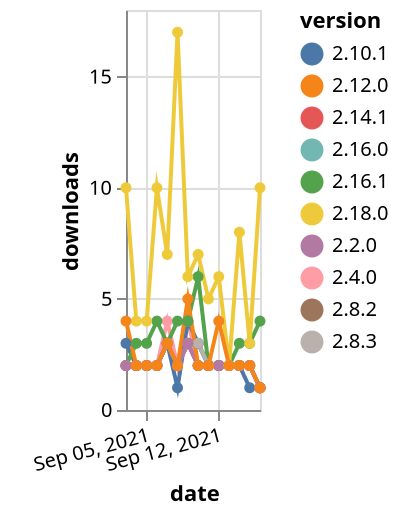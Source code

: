 {"$schema": "https://vega.github.io/schema/vega-lite/v5.json", "description": "A simple bar chart with embedded data.", "data": {"values": [{"date": "2021-09-03", "total": 3109, "delta": 2, "version": "2.8.2"}, {"date": "2021-09-04", "total": 3111, "delta": 2, "version": "2.8.2"}, {"date": "2021-09-05", "total": 3113, "delta": 2, "version": "2.8.2"}, {"date": "2021-09-06", "total": 3115, "delta": 2, "version": "2.8.2"}, {"date": "2021-09-07", "total": 3118, "delta": 3, "version": "2.8.2"}, {"date": "2021-09-08", "total": 3120, "delta": 2, "version": "2.8.2"}, {"date": "2021-09-09", "total": 3123, "delta": 3, "version": "2.8.2"}, {"date": "2021-09-10", "total": 3126, "delta": 3, "version": "2.8.2"}, {"date": "2021-09-11", "total": 3128, "delta": 2, "version": "2.8.2"}, {"date": "2021-09-12", "total": 3130, "delta": 2, "version": "2.8.2"}, {"date": "2021-09-13", "total": 3132, "delta": 2, "version": "2.8.2"}, {"date": "2021-09-14", "total": 3134, "delta": 2, "version": "2.8.2"}, {"date": "2021-09-15", "total": 3136, "delta": 2, "version": "2.8.2"}, {"date": "2021-09-16", "total": 3137, "delta": 1, "version": "2.8.2"}, {"date": "2021-09-03", "total": 3956, "delta": 2, "version": "2.4.0"}, {"date": "2021-09-04", "total": 3958, "delta": 2, "version": "2.4.0"}, {"date": "2021-09-05", "total": 3960, "delta": 2, "version": "2.4.0"}, {"date": "2021-09-06", "total": 3962, "delta": 2, "version": "2.4.0"}, {"date": "2021-09-07", "total": 3966, "delta": 4, "version": "2.4.0"}, {"date": "2021-09-08", "total": 3968, "delta": 2, "version": "2.4.0"}, {"date": "2021-09-09", "total": 3972, "delta": 4, "version": "2.4.0"}, {"date": "2021-09-10", "total": 3974, "delta": 2, "version": "2.4.0"}, {"date": "2021-09-11", "total": 3976, "delta": 2, "version": "2.4.0"}, {"date": "2021-09-12", "total": 3978, "delta": 2, "version": "2.4.0"}, {"date": "2021-09-13", "total": 3980, "delta": 2, "version": "2.4.0"}, {"date": "2021-09-14", "total": 3982, "delta": 2, "version": "2.4.0"}, {"date": "2021-09-15", "total": 3984, "delta": 2, "version": "2.4.0"}, {"date": "2021-09-16", "total": 3985, "delta": 1, "version": "2.4.0"}, {"date": "2021-09-03", "total": 2174, "delta": 3, "version": "2.10.1"}, {"date": "2021-09-04", "total": 2176, "delta": 2, "version": "2.10.1"}, {"date": "2021-09-05", "total": 2178, "delta": 2, "version": "2.10.1"}, {"date": "2021-09-06", "total": 2180, "delta": 2, "version": "2.10.1"}, {"date": "2021-09-07", "total": 2183, "delta": 3, "version": "2.10.1"}, {"date": "2021-09-08", "total": 2184, "delta": 1, "version": "2.10.1"}, {"date": "2021-09-09", "total": 2188, "delta": 4, "version": "2.10.1"}, {"date": "2021-09-10", "total": 2191, "delta": 3, "version": "2.10.1"}, {"date": "2021-09-11", "total": 2193, "delta": 2, "version": "2.10.1"}, {"date": "2021-09-12", "total": 2195, "delta": 2, "version": "2.10.1"}, {"date": "2021-09-13", "total": 2197, "delta": 2, "version": "2.10.1"}, {"date": "2021-09-14", "total": 2199, "delta": 2, "version": "2.10.1"}, {"date": "2021-09-15", "total": 2200, "delta": 1, "version": "2.10.1"}, {"date": "2021-09-16", "total": 2201, "delta": 1, "version": "2.10.1"}, {"date": "2021-09-03", "total": 739, "delta": 2, "version": "2.16.1"}, {"date": "2021-09-04", "total": 742, "delta": 3, "version": "2.16.1"}, {"date": "2021-09-05", "total": 745, "delta": 3, "version": "2.16.1"}, {"date": "2021-09-06", "total": 749, "delta": 4, "version": "2.16.1"}, {"date": "2021-09-07", "total": 752, "delta": 3, "version": "2.16.1"}, {"date": "2021-09-08", "total": 756, "delta": 4, "version": "2.16.1"}, {"date": "2021-09-09", "total": 760, "delta": 4, "version": "2.16.1"}, {"date": "2021-09-10", "total": 766, "delta": 6, "version": "2.16.1"}, {"date": "2021-09-11", "total": 768, "delta": 2, "version": "2.16.1"}, {"date": "2021-09-12", "total": 770, "delta": 2, "version": "2.16.1"}, {"date": "2021-09-13", "total": 772, "delta": 2, "version": "2.16.1"}, {"date": "2021-09-14", "total": 775, "delta": 3, "version": "2.16.1"}, {"date": "2021-09-15", "total": 778, "delta": 3, "version": "2.16.1"}, {"date": "2021-09-16", "total": 782, "delta": 4, "version": "2.16.1"}, {"date": "2021-09-03", "total": 996, "delta": 2, "version": "2.16.0"}, {"date": "2021-09-04", "total": 998, "delta": 2, "version": "2.16.0"}, {"date": "2021-09-05", "total": 1000, "delta": 2, "version": "2.16.0"}, {"date": "2021-09-06", "total": 1002, "delta": 2, "version": "2.16.0"}, {"date": "2021-09-07", "total": 1005, "delta": 3, "version": "2.16.0"}, {"date": "2021-09-08", "total": 1007, "delta": 2, "version": "2.16.0"}, {"date": "2021-09-09", "total": 1010, "delta": 3, "version": "2.16.0"}, {"date": "2021-09-10", "total": 1012, "delta": 2, "version": "2.16.0"}, {"date": "2021-09-11", "total": 1014, "delta": 2, "version": "2.16.0"}, {"date": "2021-09-12", "total": 1016, "delta": 2, "version": "2.16.0"}, {"date": "2021-09-13", "total": 1018, "delta": 2, "version": "2.16.0"}, {"date": "2021-09-14", "total": 1020, "delta": 2, "version": "2.16.0"}, {"date": "2021-09-15", "total": 1022, "delta": 2, "version": "2.16.0"}, {"date": "2021-09-16", "total": 1023, "delta": 1, "version": "2.16.0"}, {"date": "2021-09-03", "total": 2588, "delta": 2, "version": "2.8.3"}, {"date": "2021-09-04", "total": 2590, "delta": 2, "version": "2.8.3"}, {"date": "2021-09-05", "total": 2592, "delta": 2, "version": "2.8.3"}, {"date": "2021-09-06", "total": 2594, "delta": 2, "version": "2.8.3"}, {"date": "2021-09-07", "total": 2597, "delta": 3, "version": "2.8.3"}, {"date": "2021-09-08", "total": 2599, "delta": 2, "version": "2.8.3"}, {"date": "2021-09-09", "total": 2602, "delta": 3, "version": "2.8.3"}, {"date": "2021-09-10", "total": 2605, "delta": 3, "version": "2.8.3"}, {"date": "2021-09-11", "total": 2607, "delta": 2, "version": "2.8.3"}, {"date": "2021-09-12", "total": 2609, "delta": 2, "version": "2.8.3"}, {"date": "2021-09-13", "total": 2611, "delta": 2, "version": "2.8.3"}, {"date": "2021-09-14", "total": 2613, "delta": 2, "version": "2.8.3"}, {"date": "2021-09-15", "total": 2615, "delta": 2, "version": "2.8.3"}, {"date": "2021-09-16", "total": 2616, "delta": 1, "version": "2.8.3"}, {"date": "2021-09-03", "total": 1198, "delta": 2, "version": "2.14.1"}, {"date": "2021-09-04", "total": 1200, "delta": 2, "version": "2.14.1"}, {"date": "2021-09-05", "total": 1202, "delta": 2, "version": "2.14.1"}, {"date": "2021-09-06", "total": 1204, "delta": 2, "version": "2.14.1"}, {"date": "2021-09-07", "total": 1207, "delta": 3, "version": "2.14.1"}, {"date": "2021-09-08", "total": 1209, "delta": 2, "version": "2.14.1"}, {"date": "2021-09-09", "total": 1212, "delta": 3, "version": "2.14.1"}, {"date": "2021-09-10", "total": 1214, "delta": 2, "version": "2.14.1"}, {"date": "2021-09-11", "total": 1216, "delta": 2, "version": "2.14.1"}, {"date": "2021-09-12", "total": 1218, "delta": 2, "version": "2.14.1"}, {"date": "2021-09-13", "total": 1220, "delta": 2, "version": "2.14.1"}, {"date": "2021-09-14", "total": 1222, "delta": 2, "version": "2.14.1"}, {"date": "2021-09-15", "total": 1224, "delta": 2, "version": "2.14.1"}, {"date": "2021-09-16", "total": 1225, "delta": 1, "version": "2.14.1"}, {"date": "2021-09-03", "total": 2899, "delta": 2, "version": "2.2.0"}, {"date": "2021-09-04", "total": 2901, "delta": 2, "version": "2.2.0"}, {"date": "2021-09-05", "total": 2903, "delta": 2, "version": "2.2.0"}, {"date": "2021-09-06", "total": 2905, "delta": 2, "version": "2.2.0"}, {"date": "2021-09-07", "total": 2908, "delta": 3, "version": "2.2.0"}, {"date": "2021-09-08", "total": 2910, "delta": 2, "version": "2.2.0"}, {"date": "2021-09-09", "total": 2913, "delta": 3, "version": "2.2.0"}, {"date": "2021-09-10", "total": 2915, "delta": 2, "version": "2.2.0"}, {"date": "2021-09-11", "total": 2917, "delta": 2, "version": "2.2.0"}, {"date": "2021-09-12", "total": 2919, "delta": 2, "version": "2.2.0"}, {"date": "2021-09-13", "total": 2921, "delta": 2, "version": "2.2.0"}, {"date": "2021-09-14", "total": 2923, "delta": 2, "version": "2.2.0"}, {"date": "2021-09-15", "total": 2925, "delta": 2, "version": "2.2.0"}, {"date": "2021-09-16", "total": 2926, "delta": 1, "version": "2.2.0"}, {"date": "2021-09-03", "total": 461, "delta": 10, "version": "2.18.0"}, {"date": "2021-09-04", "total": 465, "delta": 4, "version": "2.18.0"}, {"date": "2021-09-05", "total": 469, "delta": 4, "version": "2.18.0"}, {"date": "2021-09-06", "total": 479, "delta": 10, "version": "2.18.0"}, {"date": "2021-09-07", "total": 486, "delta": 7, "version": "2.18.0"}, {"date": "2021-09-08", "total": 503, "delta": 17, "version": "2.18.0"}, {"date": "2021-09-09", "total": 509, "delta": 6, "version": "2.18.0"}, {"date": "2021-09-10", "total": 516, "delta": 7, "version": "2.18.0"}, {"date": "2021-09-11", "total": 521, "delta": 5, "version": "2.18.0"}, {"date": "2021-09-12", "total": 527, "delta": 6, "version": "2.18.0"}, {"date": "2021-09-13", "total": 529, "delta": 2, "version": "2.18.0"}, {"date": "2021-09-14", "total": 537, "delta": 8, "version": "2.18.0"}, {"date": "2021-09-15", "total": 540, "delta": 3, "version": "2.18.0"}, {"date": "2021-09-16", "total": 550, "delta": 10, "version": "2.18.0"}, {"date": "2021-09-03", "total": 2131, "delta": 4, "version": "2.12.0"}, {"date": "2021-09-04", "total": 2133, "delta": 2, "version": "2.12.0"}, {"date": "2021-09-05", "total": 2135, "delta": 2, "version": "2.12.0"}, {"date": "2021-09-06", "total": 2137, "delta": 2, "version": "2.12.0"}, {"date": "2021-09-07", "total": 2140, "delta": 3, "version": "2.12.0"}, {"date": "2021-09-08", "total": 2142, "delta": 2, "version": "2.12.0"}, {"date": "2021-09-09", "total": 2147, "delta": 5, "version": "2.12.0"}, {"date": "2021-09-10", "total": 2149, "delta": 2, "version": "2.12.0"}, {"date": "2021-09-11", "total": 2151, "delta": 2, "version": "2.12.0"}, {"date": "2021-09-12", "total": 2155, "delta": 4, "version": "2.12.0"}, {"date": "2021-09-13", "total": 2157, "delta": 2, "version": "2.12.0"}, {"date": "2021-09-14", "total": 2159, "delta": 2, "version": "2.12.0"}, {"date": "2021-09-15", "total": 2161, "delta": 2, "version": "2.12.0"}, {"date": "2021-09-16", "total": 2162, "delta": 1, "version": "2.12.0"}]}, "width": "container", "mark": {"type": "line", "point": {"filled": true}}, "encoding": {"x": {"field": "date", "type": "temporal", "timeUnit": "yearmonthdate", "title": "date", "axis": {"labelAngle": -15}}, "y": {"field": "delta", "type": "quantitative", "title": "downloads"}, "color": {"field": "version", "type": "nominal"}, "tooltip": {"field": "delta"}}}